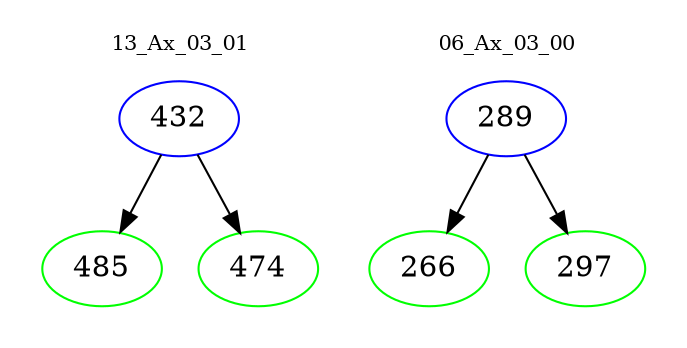 digraph{
subgraph cluster_0 {
color = white
label = "13_Ax_03_01";
fontsize=10;
T0_432 [label="432", color="blue"]
T0_432 -> T0_485 [color="black"]
T0_485 [label="485", color="green"]
T0_432 -> T0_474 [color="black"]
T0_474 [label="474", color="green"]
}
subgraph cluster_1 {
color = white
label = "06_Ax_03_00";
fontsize=10;
T1_289 [label="289", color="blue"]
T1_289 -> T1_266 [color="black"]
T1_266 [label="266", color="green"]
T1_289 -> T1_297 [color="black"]
T1_297 [label="297", color="green"]
}
}
